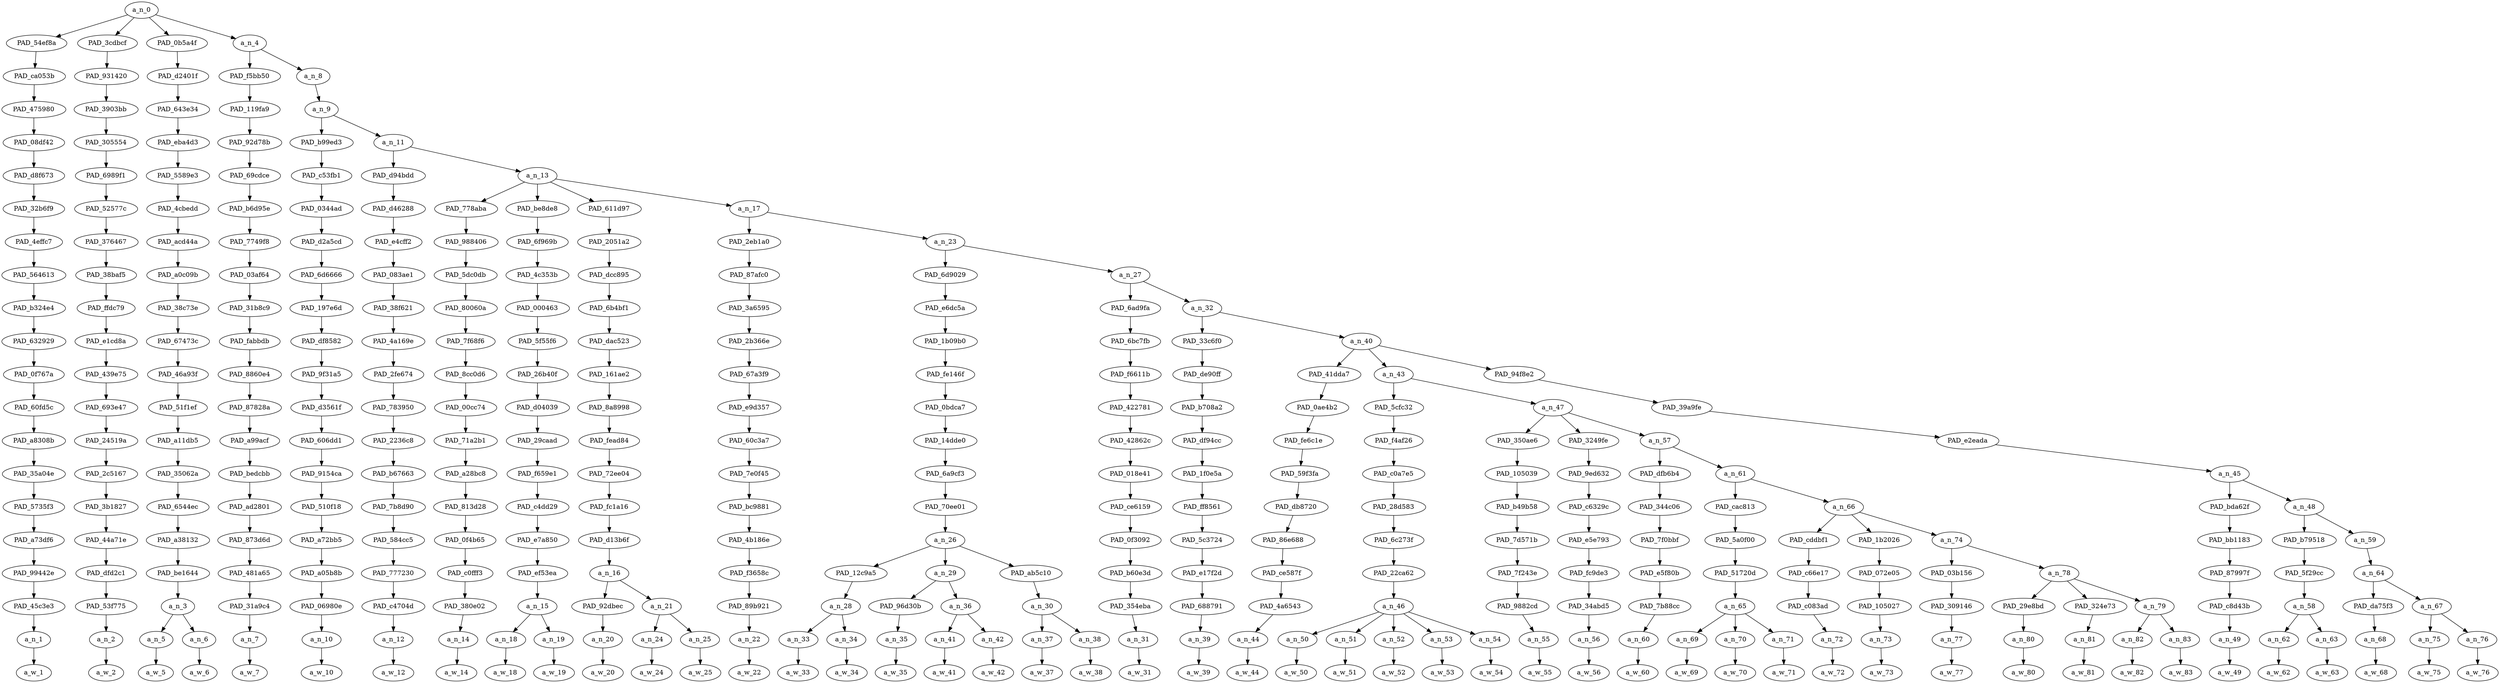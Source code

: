 strict digraph "" {
	a_n_0	[div_dir=-1,
		index=0,
		level=20,
		pos="2.2136635485990546,20!",
		text_span="[0, 1, 2, 3, 4, 5, 6, 7, 8, 9, 10, 11, 12, 13, 14, 15, 16, 17, 18, 19, 20, 21, 22, 23, 24, 25, 26, 27, 28, 29, 30, 31, 32, 33, 34, \
35, 36, 37, 38, 39, 40, 41, 42, 43, 44, 45, 46, 47]",
		value=0.99999999];
	PAD_54ef8a	[div_dir=-1,
		index=0,
		level=19,
		pos="0.0,19!",
		text_span="[0]",
		value=0.03768981];
	a_n_0 -> PAD_54ef8a;
	PAD_3cdbcf	[div_dir=-1,
		index=1,
		level=19,
		pos="1.0,19!",
		text_span="[1]",
		value=0.01519461];
	a_n_0 -> PAD_3cdbcf;
	PAD_0b5a4f	[div_dir=1,
		index=2,
		level=19,
		pos="2.5,19!",
		text_span="[2, 3]",
		value=0.01677055];
	a_n_0 -> PAD_0b5a4f;
	a_n_4	[div_dir=-1,
		index=3,
		level=19,
		pos="5.354654194396219,19!",
		text_span="[4, 5, 6, 7, 8, 9, 10, 11, 12, 13, 14, 15, 16, 17, 18, 19, 20, 21, 22, 23, 24, 25, 26, 27, 28, 29, 30, 31, 32, 33, 34, 35, 36, 37, \
38, 39, 40, 41, 42, 43, 44, 45, 46, 47]",
		value=0.93025401];
	a_n_0 -> a_n_4;
	PAD_ca053b	[div_dir=-1,
		index=0,
		level=18,
		pos="0.0,18!",
		text_span="[0]",
		value=0.03768981];
	PAD_54ef8a -> PAD_ca053b;
	PAD_475980	[div_dir=-1,
		index=0,
		level=17,
		pos="0.0,17!",
		text_span="[0]",
		value=0.03768981];
	PAD_ca053b -> PAD_475980;
	PAD_08df42	[div_dir=-1,
		index=0,
		level=16,
		pos="0.0,16!",
		text_span="[0]",
		value=0.03768981];
	PAD_475980 -> PAD_08df42;
	PAD_d8f673	[div_dir=-1,
		index=0,
		level=15,
		pos="0.0,15!",
		text_span="[0]",
		value=0.03768981];
	PAD_08df42 -> PAD_d8f673;
	PAD_32b6f9	[div_dir=-1,
		index=0,
		level=14,
		pos="0.0,14!",
		text_span="[0]",
		value=0.03768981];
	PAD_d8f673 -> PAD_32b6f9;
	PAD_4effc7	[div_dir=-1,
		index=0,
		level=13,
		pos="0.0,13!",
		text_span="[0]",
		value=0.03768981];
	PAD_32b6f9 -> PAD_4effc7;
	PAD_564613	[div_dir=-1,
		index=0,
		level=12,
		pos="0.0,12!",
		text_span="[0]",
		value=0.03768981];
	PAD_4effc7 -> PAD_564613;
	PAD_b324e4	[div_dir=-1,
		index=0,
		level=11,
		pos="0.0,11!",
		text_span="[0]",
		value=0.03768981];
	PAD_564613 -> PAD_b324e4;
	PAD_632929	[div_dir=-1,
		index=0,
		level=10,
		pos="0.0,10!",
		text_span="[0]",
		value=0.03768981];
	PAD_b324e4 -> PAD_632929;
	PAD_0f767a	[div_dir=-1,
		index=0,
		level=9,
		pos="0.0,9!",
		text_span="[0]",
		value=0.03768981];
	PAD_632929 -> PAD_0f767a;
	PAD_60fd5c	[div_dir=-1,
		index=0,
		level=8,
		pos="0.0,8!",
		text_span="[0]",
		value=0.03768981];
	PAD_0f767a -> PAD_60fd5c;
	PAD_a8308b	[div_dir=-1,
		index=0,
		level=7,
		pos="0.0,7!",
		text_span="[0]",
		value=0.03768981];
	PAD_60fd5c -> PAD_a8308b;
	PAD_35a04e	[div_dir=-1,
		index=0,
		level=6,
		pos="0.0,6!",
		text_span="[0]",
		value=0.03768981];
	PAD_a8308b -> PAD_35a04e;
	PAD_5735f3	[div_dir=-1,
		index=0,
		level=5,
		pos="0.0,5!",
		text_span="[0]",
		value=0.03768981];
	PAD_35a04e -> PAD_5735f3;
	PAD_a73df6	[div_dir=-1,
		index=0,
		level=4,
		pos="0.0,4!",
		text_span="[0]",
		value=0.03768981];
	PAD_5735f3 -> PAD_a73df6;
	PAD_99442e	[div_dir=-1,
		index=0,
		level=3,
		pos="0.0,3!",
		text_span="[0]",
		value=0.03768981];
	PAD_a73df6 -> PAD_99442e;
	PAD_45c3e3	[div_dir=-1,
		index=0,
		level=2,
		pos="0.0,2!",
		text_span="[0]",
		value=0.03768981];
	PAD_99442e -> PAD_45c3e3;
	a_n_1	[div_dir=-1,
		index=0,
		level=1,
		pos="0.0,1!",
		text_span="[0]",
		value=0.03768981];
	PAD_45c3e3 -> a_n_1;
	a_w_1	[div_dir=0,
		index=0,
		level=0,
		pos="0,0!",
		text_span="[0]",
		value=ricky];
	a_n_1 -> a_w_1;
	PAD_931420	[div_dir=-1,
		index=1,
		level=18,
		pos="1.0,18!",
		text_span="[1]",
		value=0.01519461];
	PAD_3cdbcf -> PAD_931420;
	PAD_3903bb	[div_dir=-1,
		index=1,
		level=17,
		pos="1.0,17!",
		text_span="[1]",
		value=0.01519461];
	PAD_931420 -> PAD_3903bb;
	PAD_305554	[div_dir=-1,
		index=1,
		level=16,
		pos="1.0,16!",
		text_span="[1]",
		value=0.01519461];
	PAD_3903bb -> PAD_305554;
	PAD_6989f1	[div_dir=-1,
		index=1,
		level=15,
		pos="1.0,15!",
		text_span="[1]",
		value=0.01519461];
	PAD_305554 -> PAD_6989f1;
	PAD_52577c	[div_dir=-1,
		index=1,
		level=14,
		pos="1.0,14!",
		text_span="[1]",
		value=0.01519461];
	PAD_6989f1 -> PAD_52577c;
	PAD_376467	[div_dir=-1,
		index=1,
		level=13,
		pos="1.0,13!",
		text_span="[1]",
		value=0.01519461];
	PAD_52577c -> PAD_376467;
	PAD_38baf5	[div_dir=-1,
		index=1,
		level=12,
		pos="1.0,12!",
		text_span="[1]",
		value=0.01519461];
	PAD_376467 -> PAD_38baf5;
	PAD_ffdc79	[div_dir=-1,
		index=1,
		level=11,
		pos="1.0,11!",
		text_span="[1]",
		value=0.01519461];
	PAD_38baf5 -> PAD_ffdc79;
	PAD_e1cd8a	[div_dir=-1,
		index=1,
		level=10,
		pos="1.0,10!",
		text_span="[1]",
		value=0.01519461];
	PAD_ffdc79 -> PAD_e1cd8a;
	PAD_439e75	[div_dir=-1,
		index=1,
		level=9,
		pos="1.0,9!",
		text_span="[1]",
		value=0.01519461];
	PAD_e1cd8a -> PAD_439e75;
	PAD_693e47	[div_dir=-1,
		index=1,
		level=8,
		pos="1.0,8!",
		text_span="[1]",
		value=0.01519461];
	PAD_439e75 -> PAD_693e47;
	PAD_24519a	[div_dir=-1,
		index=1,
		level=7,
		pos="1.0,7!",
		text_span="[1]",
		value=0.01519461];
	PAD_693e47 -> PAD_24519a;
	PAD_2c5167	[div_dir=-1,
		index=1,
		level=6,
		pos="1.0,6!",
		text_span="[1]",
		value=0.01519461];
	PAD_24519a -> PAD_2c5167;
	PAD_3b1827	[div_dir=-1,
		index=1,
		level=5,
		pos="1.0,5!",
		text_span="[1]",
		value=0.01519461];
	PAD_2c5167 -> PAD_3b1827;
	PAD_44a71e	[div_dir=-1,
		index=1,
		level=4,
		pos="1.0,4!",
		text_span="[1]",
		value=0.01519461];
	PAD_3b1827 -> PAD_44a71e;
	PAD_dfd2c1	[div_dir=-1,
		index=1,
		level=3,
		pos="1.0,3!",
		text_span="[1]",
		value=0.01519461];
	PAD_44a71e -> PAD_dfd2c1;
	PAD_53f775	[div_dir=-1,
		index=1,
		level=2,
		pos="1.0,2!",
		text_span="[1]",
		value=0.01519461];
	PAD_dfd2c1 -> PAD_53f775;
	a_n_2	[div_dir=-1,
		index=1,
		level=1,
		pos="1.0,1!",
		text_span="[1]",
		value=0.01519461];
	PAD_53f775 -> a_n_2;
	a_w_2	[div_dir=0,
		index=1,
		level=0,
		pos="1,0!",
		text_span="[1]",
		value=i];
	a_n_2 -> a_w_2;
	PAD_d2401f	[div_dir=1,
		index=2,
		level=18,
		pos="2.5,18!",
		text_span="[2, 3]",
		value=0.01677055];
	PAD_0b5a4f -> PAD_d2401f;
	PAD_643e34	[div_dir=1,
		index=2,
		level=17,
		pos="2.5,17!",
		text_span="[2, 3]",
		value=0.01677055];
	PAD_d2401f -> PAD_643e34;
	PAD_eba4d3	[div_dir=1,
		index=2,
		level=16,
		pos="2.5,16!",
		text_span="[2, 3]",
		value=0.01677055];
	PAD_643e34 -> PAD_eba4d3;
	PAD_5589e3	[div_dir=1,
		index=2,
		level=15,
		pos="2.5,15!",
		text_span="[2, 3]",
		value=0.01677055];
	PAD_eba4d3 -> PAD_5589e3;
	PAD_4cbedd	[div_dir=1,
		index=2,
		level=14,
		pos="2.5,14!",
		text_span="[2, 3]",
		value=0.01677055];
	PAD_5589e3 -> PAD_4cbedd;
	PAD_acd44a	[div_dir=1,
		index=2,
		level=13,
		pos="2.5,13!",
		text_span="[2, 3]",
		value=0.01677055];
	PAD_4cbedd -> PAD_acd44a;
	PAD_a0c09b	[div_dir=1,
		index=2,
		level=12,
		pos="2.5,12!",
		text_span="[2, 3]",
		value=0.01677055];
	PAD_acd44a -> PAD_a0c09b;
	PAD_38c73e	[div_dir=1,
		index=2,
		level=11,
		pos="2.5,11!",
		text_span="[2, 3]",
		value=0.01677055];
	PAD_a0c09b -> PAD_38c73e;
	PAD_67473c	[div_dir=1,
		index=2,
		level=10,
		pos="2.5,10!",
		text_span="[2, 3]",
		value=0.01677055];
	PAD_38c73e -> PAD_67473c;
	PAD_46a93f	[div_dir=1,
		index=2,
		level=9,
		pos="2.5,9!",
		text_span="[2, 3]",
		value=0.01677055];
	PAD_67473c -> PAD_46a93f;
	PAD_51f1ef	[div_dir=1,
		index=2,
		level=8,
		pos="2.5,8!",
		text_span="[2, 3]",
		value=0.01677055];
	PAD_46a93f -> PAD_51f1ef;
	PAD_a11db5	[div_dir=1,
		index=2,
		level=7,
		pos="2.5,7!",
		text_span="[2, 3]",
		value=0.01677055];
	PAD_51f1ef -> PAD_a11db5;
	PAD_35062a	[div_dir=1,
		index=2,
		level=6,
		pos="2.5,6!",
		text_span="[2, 3]",
		value=0.01677055];
	PAD_a11db5 -> PAD_35062a;
	PAD_6544ec	[div_dir=1,
		index=2,
		level=5,
		pos="2.5,5!",
		text_span="[2, 3]",
		value=0.01677055];
	PAD_35062a -> PAD_6544ec;
	PAD_a38132	[div_dir=1,
		index=2,
		level=4,
		pos="2.5,4!",
		text_span="[2, 3]",
		value=0.01677055];
	PAD_6544ec -> PAD_a38132;
	PAD_be1644	[div_dir=1,
		index=2,
		level=3,
		pos="2.5,3!",
		text_span="[2, 3]",
		value=0.01677055];
	PAD_a38132 -> PAD_be1644;
	a_n_3	[div_dir=1,
		index=2,
		level=2,
		pos="2.5,2!",
		text_span="[2, 3]",
		value=0.01677055];
	PAD_be1644 -> a_n_3;
	a_n_5	[div_dir=1,
		index=2,
		level=1,
		pos="2.0,1!",
		text_span="[2]",
		value=0.00892325];
	a_n_3 -> a_n_5;
	a_n_6	[div_dir=1,
		index=3,
		level=1,
		pos="3.0,1!",
		text_span="[3]",
		value=0.00784669];
	a_n_3 -> a_n_6;
	a_w_5	[div_dir=0,
		index=2,
		level=0,
		pos="2,0!",
		text_span="[2]",
		value=very];
	a_n_5 -> a_w_5;
	a_w_6	[div_dir=0,
		index=3,
		level=0,
		pos="3,0!",
		text_span="[3]",
		value=much];
	a_n_6 -> a_w_6;
	PAD_f5bb50	[div_dir=-1,
		index=3,
		level=18,
		pos="4.0,18!",
		text_span="[4]",
		value=0.00837946];
	a_n_4 -> PAD_f5bb50;
	a_n_8	[div_dir=-1,
		index=4,
		level=18,
		pos="6.709308388792438,18!",
		text_span="[5, 6, 7, 8, 9, 10, 11, 12, 13, 14, 15, 16, 17, 18, 19, 20, 21, 22, 23, 24, 25, 26, 27, 28, 29, 30, 31, 32, 33, 34, 35, 36, 37, \
38, 39, 40, 41, 42, 43, 44, 45, 46, 47]",
		value=0.92184803];
	a_n_4 -> a_n_8;
	PAD_119fa9	[div_dir=-1,
		index=3,
		level=17,
		pos="4.0,17!",
		text_span="[4]",
		value=0.00837946];
	PAD_f5bb50 -> PAD_119fa9;
	PAD_92d78b	[div_dir=-1,
		index=3,
		level=16,
		pos="4.0,16!",
		text_span="[4]",
		value=0.00837946];
	PAD_119fa9 -> PAD_92d78b;
	PAD_69cdce	[div_dir=-1,
		index=3,
		level=15,
		pos="4.0,15!",
		text_span="[4]",
		value=0.00837946];
	PAD_92d78b -> PAD_69cdce;
	PAD_b6d95e	[div_dir=-1,
		index=3,
		level=14,
		pos="4.0,14!",
		text_span="[4]",
		value=0.00837946];
	PAD_69cdce -> PAD_b6d95e;
	PAD_7749f8	[div_dir=-1,
		index=3,
		level=13,
		pos="4.0,13!",
		text_span="[4]",
		value=0.00837946];
	PAD_b6d95e -> PAD_7749f8;
	PAD_03af64	[div_dir=-1,
		index=3,
		level=12,
		pos="4.0,12!",
		text_span="[4]",
		value=0.00837946];
	PAD_7749f8 -> PAD_03af64;
	PAD_31b8c9	[div_dir=-1,
		index=3,
		level=11,
		pos="4.0,11!",
		text_span="[4]",
		value=0.00837946];
	PAD_03af64 -> PAD_31b8c9;
	PAD_fabbdb	[div_dir=-1,
		index=3,
		level=10,
		pos="4.0,10!",
		text_span="[4]",
		value=0.00837946];
	PAD_31b8c9 -> PAD_fabbdb;
	PAD_8860e4	[div_dir=-1,
		index=3,
		level=9,
		pos="4.0,9!",
		text_span="[4]",
		value=0.00837946];
	PAD_fabbdb -> PAD_8860e4;
	PAD_87828a	[div_dir=-1,
		index=3,
		level=8,
		pos="4.0,8!",
		text_span="[4]",
		value=0.00837946];
	PAD_8860e4 -> PAD_87828a;
	PAD_a99acf	[div_dir=-1,
		index=3,
		level=7,
		pos="4.0,7!",
		text_span="[4]",
		value=0.00837946];
	PAD_87828a -> PAD_a99acf;
	PAD_bedcbb	[div_dir=-1,
		index=3,
		level=6,
		pos="4.0,6!",
		text_span="[4]",
		value=0.00837946];
	PAD_a99acf -> PAD_bedcbb;
	PAD_ad2801	[div_dir=-1,
		index=3,
		level=5,
		pos="4.0,5!",
		text_span="[4]",
		value=0.00837946];
	PAD_bedcbb -> PAD_ad2801;
	PAD_873d6d	[div_dir=-1,
		index=3,
		level=4,
		pos="4.0,4!",
		text_span="[4]",
		value=0.00837946];
	PAD_ad2801 -> PAD_873d6d;
	PAD_481a65	[div_dir=-1,
		index=3,
		level=3,
		pos="4.0,3!",
		text_span="[4]",
		value=0.00837946];
	PAD_873d6d -> PAD_481a65;
	PAD_31a9c4	[div_dir=-1,
		index=3,
		level=2,
		pos="4.0,2!",
		text_span="[4]",
		value=0.00837946];
	PAD_481a65 -> PAD_31a9c4;
	a_n_7	[div_dir=-1,
		index=4,
		level=1,
		pos="4.0,1!",
		text_span="[4]",
		value=0.00837946];
	PAD_31a9c4 -> a_n_7;
	a_w_7	[div_dir=0,
		index=4,
		level=0,
		pos="4,0!",
		text_span="[4]",
		value=wish];
	a_n_7 -> a_w_7;
	a_n_9	[div_dir=-1,
		index=4,
		level=17,
		pos="6.709308388792438,17!",
		text_span="[5, 6, 7, 8, 9, 10, 11, 12, 13, 14, 15, 16, 17, 18, 19, 20, 21, 22, 23, 24, 25, 26, 27, 28, 29, 30, 31, 32, 33, 34, 35, 36, 37, \
38, 39, 40, 41, 42, 43, 44, 45, 46, 47]",
		value=0.92182443];
	a_n_8 -> a_n_9;
	PAD_b99ed3	[div_dir=1,
		index=4,
		level=16,
		pos="5.0,16!",
		text_span="[5]",
		value=0.00722313];
	a_n_9 -> PAD_b99ed3;
	a_n_11	[div_dir=-1,
		index=5,
		level=16,
		pos="8.418616777584877,16!",
		text_span="[6, 7, 8, 9, 10, 11, 12, 13, 14, 15, 16, 17, 18, 19, 20, 21, 22, 23, 24, 25, 26, 27, 28, 29, 30, 31, 32, 33, 34, 35, 36, 37, 38, \
39, 40, 41, 42, 43, 44, 45, 46, 47]",
		value=0.91457770];
	a_n_9 -> a_n_11;
	PAD_c53fb1	[div_dir=1,
		index=4,
		level=15,
		pos="5.0,15!",
		text_span="[5]",
		value=0.00722313];
	PAD_b99ed3 -> PAD_c53fb1;
	PAD_0344ad	[div_dir=1,
		index=4,
		level=14,
		pos="5.0,14!",
		text_span="[5]",
		value=0.00722313];
	PAD_c53fb1 -> PAD_0344ad;
	PAD_d2a5cd	[div_dir=1,
		index=4,
		level=13,
		pos="5.0,13!",
		text_span="[5]",
		value=0.00722313];
	PAD_0344ad -> PAD_d2a5cd;
	PAD_6d6666	[div_dir=1,
		index=4,
		level=12,
		pos="5.0,12!",
		text_span="[5]",
		value=0.00722313];
	PAD_d2a5cd -> PAD_6d6666;
	PAD_197e6d	[div_dir=1,
		index=4,
		level=11,
		pos="5.0,11!",
		text_span="[5]",
		value=0.00722313];
	PAD_6d6666 -> PAD_197e6d;
	PAD_df8582	[div_dir=1,
		index=4,
		level=10,
		pos="5.0,10!",
		text_span="[5]",
		value=0.00722313];
	PAD_197e6d -> PAD_df8582;
	PAD_9f31a5	[div_dir=1,
		index=4,
		level=9,
		pos="5.0,9!",
		text_span="[5]",
		value=0.00722313];
	PAD_df8582 -> PAD_9f31a5;
	PAD_d3561f	[div_dir=1,
		index=4,
		level=8,
		pos="5.0,8!",
		text_span="[5]",
		value=0.00722313];
	PAD_9f31a5 -> PAD_d3561f;
	PAD_606dd1	[div_dir=1,
		index=4,
		level=7,
		pos="5.0,7!",
		text_span="[5]",
		value=0.00722313];
	PAD_d3561f -> PAD_606dd1;
	PAD_9154ca	[div_dir=1,
		index=4,
		level=6,
		pos="5.0,6!",
		text_span="[5]",
		value=0.00722313];
	PAD_606dd1 -> PAD_9154ca;
	PAD_510f18	[div_dir=1,
		index=4,
		level=5,
		pos="5.0,5!",
		text_span="[5]",
		value=0.00722313];
	PAD_9154ca -> PAD_510f18;
	PAD_a72bb5	[div_dir=1,
		index=4,
		level=4,
		pos="5.0,4!",
		text_span="[5]",
		value=0.00722313];
	PAD_510f18 -> PAD_a72bb5;
	PAD_a05b8b	[div_dir=1,
		index=4,
		level=3,
		pos="5.0,3!",
		text_span="[5]",
		value=0.00722313];
	PAD_a72bb5 -> PAD_a05b8b;
	PAD_06980e	[div_dir=1,
		index=4,
		level=2,
		pos="5.0,2!",
		text_span="[5]",
		value=0.00722313];
	PAD_a05b8b -> PAD_06980e;
	a_n_10	[div_dir=1,
		index=5,
		level=1,
		pos="5.0,1!",
		text_span="[5]",
		value=0.00722313];
	PAD_06980e -> a_n_10;
	a_w_10	[div_dir=0,
		index=5,
		level=0,
		pos="5,0!",
		text_span="[5]",
		value=this];
	a_n_10 -> a_w_10;
	PAD_d94bdd	[div_dir=1,
		index=5,
		level=15,
		pos="6.0,15!",
		text_span="[6]",
		value=0.00620828];
	a_n_11 -> PAD_d94bdd;
	a_n_13	[div_dir=-1,
		index=6,
		level=15,
		pos="10.837233555169753,15!",
		text_span="[7, 8, 9, 10, 11, 12, 13, 14, 15, 16, 17, 18, 19, 20, 21, 22, 23, 24, 25, 26, 27, 28, 29, 30, 31, 32, 33, 34, 35, 36, 37, 38, 39, \
40, 41, 42, 43, 44, 45, 46, 47]",
		value=0.90834245];
	a_n_11 -> a_n_13;
	PAD_d46288	[div_dir=1,
		index=5,
		level=14,
		pos="6.0,14!",
		text_span="[6]",
		value=0.00620828];
	PAD_d94bdd -> PAD_d46288;
	PAD_e4cff2	[div_dir=1,
		index=5,
		level=13,
		pos="6.0,13!",
		text_span="[6]",
		value=0.00620828];
	PAD_d46288 -> PAD_e4cff2;
	PAD_083ae1	[div_dir=1,
		index=5,
		level=12,
		pos="6.0,12!",
		text_span="[6]",
		value=0.00620828];
	PAD_e4cff2 -> PAD_083ae1;
	PAD_38f621	[div_dir=1,
		index=5,
		level=11,
		pos="6.0,11!",
		text_span="[6]",
		value=0.00620828];
	PAD_083ae1 -> PAD_38f621;
	PAD_4a169e	[div_dir=1,
		index=5,
		level=10,
		pos="6.0,10!",
		text_span="[6]",
		value=0.00620828];
	PAD_38f621 -> PAD_4a169e;
	PAD_2fe674	[div_dir=1,
		index=5,
		level=9,
		pos="6.0,9!",
		text_span="[6]",
		value=0.00620828];
	PAD_4a169e -> PAD_2fe674;
	PAD_783950	[div_dir=1,
		index=5,
		level=8,
		pos="6.0,8!",
		text_span="[6]",
		value=0.00620828];
	PAD_2fe674 -> PAD_783950;
	PAD_2236c8	[div_dir=1,
		index=5,
		level=7,
		pos="6.0,7!",
		text_span="[6]",
		value=0.00620828];
	PAD_783950 -> PAD_2236c8;
	PAD_b67663	[div_dir=1,
		index=5,
		level=6,
		pos="6.0,6!",
		text_span="[6]",
		value=0.00620828];
	PAD_2236c8 -> PAD_b67663;
	PAD_7b8d90	[div_dir=1,
		index=5,
		level=5,
		pos="6.0,5!",
		text_span="[6]",
		value=0.00620828];
	PAD_b67663 -> PAD_7b8d90;
	PAD_584cc5	[div_dir=1,
		index=5,
		level=4,
		pos="6.0,4!",
		text_span="[6]",
		value=0.00620828];
	PAD_7b8d90 -> PAD_584cc5;
	PAD_777230	[div_dir=1,
		index=5,
		level=3,
		pos="6.0,3!",
		text_span="[6]",
		value=0.00620828];
	PAD_584cc5 -> PAD_777230;
	PAD_c4704d	[div_dir=1,
		index=5,
		level=2,
		pos="6.0,2!",
		text_span="[6]",
		value=0.00620828];
	PAD_777230 -> PAD_c4704d;
	a_n_12	[div_dir=1,
		index=6,
		level=1,
		pos="6.0,1!",
		text_span="[6]",
		value=0.00620828];
	PAD_c4704d -> a_n_12;
	a_w_12	[div_dir=0,
		index=6,
		level=0,
		pos="6,0!",
		text_span="[6]",
		value=could];
	a_n_12 -> a_w_12;
	PAD_778aba	[div_dir=-1,
		index=6,
		level=14,
		pos="7.0,14!",
		text_span="[7]",
		value=0.00525723];
	a_n_13 -> PAD_778aba;
	PAD_be8de8	[div_dir=-1,
		index=7,
		level=14,
		pos="8.5,14!",
		text_span="[8, 9]",
		value=0.01582349];
	a_n_13 -> PAD_be8de8;
	PAD_611d97	[div_dir=-1,
		index=8,
		level=14,
		pos="10.75,14!",
		text_span="[10, 11, 12]",
		value=0.02780081];
	a_n_13 -> PAD_611d97;
	a_n_17	[div_dir=-1,
		index=9,
		level=14,
		pos="17.098934220679013,14!",
		text_span="[13, 14, 15, 16, 17, 18, 19, 20, 21, 22, 23, 24, 25, 26, 27, 28, 29, 30, 31, 32, 33, 34, 35, 36, 37, 38, 39, 40, 41, 42, 43, 44, \
45, 46, 47]",
		value=0.85943249];
	a_n_13 -> a_n_17;
	PAD_988406	[div_dir=-1,
		index=6,
		level=13,
		pos="7.0,13!",
		text_span="[7]",
		value=0.00525723];
	PAD_778aba -> PAD_988406;
	PAD_5dc0db	[div_dir=-1,
		index=6,
		level=12,
		pos="7.0,12!",
		text_span="[7]",
		value=0.00525723];
	PAD_988406 -> PAD_5dc0db;
	PAD_80060a	[div_dir=-1,
		index=6,
		level=11,
		pos="7.0,11!",
		text_span="[7]",
		value=0.00525723];
	PAD_5dc0db -> PAD_80060a;
	PAD_7f68f6	[div_dir=-1,
		index=6,
		level=10,
		pos="7.0,10!",
		text_span="[7]",
		value=0.00525723];
	PAD_80060a -> PAD_7f68f6;
	PAD_8cc0d6	[div_dir=-1,
		index=6,
		level=9,
		pos="7.0,9!",
		text_span="[7]",
		value=0.00525723];
	PAD_7f68f6 -> PAD_8cc0d6;
	PAD_00cc74	[div_dir=-1,
		index=6,
		level=8,
		pos="7.0,8!",
		text_span="[7]",
		value=0.00525723];
	PAD_8cc0d6 -> PAD_00cc74;
	PAD_71a2b1	[div_dir=-1,
		index=6,
		level=7,
		pos="7.0,7!",
		text_span="[7]",
		value=0.00525723];
	PAD_00cc74 -> PAD_71a2b1;
	PAD_a28bc8	[div_dir=-1,
		index=6,
		level=6,
		pos="7.0,6!",
		text_span="[7]",
		value=0.00525723];
	PAD_71a2b1 -> PAD_a28bc8;
	PAD_813d28	[div_dir=-1,
		index=6,
		level=5,
		pos="7.0,5!",
		text_span="[7]",
		value=0.00525723];
	PAD_a28bc8 -> PAD_813d28;
	PAD_0f4b65	[div_dir=-1,
		index=6,
		level=4,
		pos="7.0,4!",
		text_span="[7]",
		value=0.00525723];
	PAD_813d28 -> PAD_0f4b65;
	PAD_c0fff3	[div_dir=-1,
		index=6,
		level=3,
		pos="7.0,3!",
		text_span="[7]",
		value=0.00525723];
	PAD_0f4b65 -> PAD_c0fff3;
	PAD_380e02	[div_dir=-1,
		index=6,
		level=2,
		pos="7.0,2!",
		text_span="[7]",
		value=0.00525723];
	PAD_c0fff3 -> PAD_380e02;
	a_n_14	[div_dir=-1,
		index=7,
		level=1,
		pos="7.0,1!",
		text_span="[7]",
		value=0.00525723];
	PAD_380e02 -> a_n_14;
	a_w_14	[div_dir=0,
		index=7,
		level=0,
		pos="7,0!",
		text_span="[7]",
		value=be];
	a_n_14 -> a_w_14;
	PAD_6f969b	[div_dir=-1,
		index=7,
		level=13,
		pos="8.5,13!",
		text_span="[8, 9]",
		value=0.01582349];
	PAD_be8de8 -> PAD_6f969b;
	PAD_4c353b	[div_dir=-1,
		index=7,
		level=12,
		pos="8.5,12!",
		text_span="[8, 9]",
		value=0.01582349];
	PAD_6f969b -> PAD_4c353b;
	PAD_000463	[div_dir=-1,
		index=7,
		level=11,
		pos="8.5,11!",
		text_span="[8, 9]",
		value=0.01582349];
	PAD_4c353b -> PAD_000463;
	PAD_5f55f6	[div_dir=-1,
		index=7,
		level=10,
		pos="8.5,10!",
		text_span="[8, 9]",
		value=0.01582349];
	PAD_000463 -> PAD_5f55f6;
	PAD_26b40f	[div_dir=-1,
		index=7,
		level=9,
		pos="8.5,9!",
		text_span="[8, 9]",
		value=0.01582349];
	PAD_5f55f6 -> PAD_26b40f;
	PAD_d04039	[div_dir=-1,
		index=7,
		level=8,
		pos="8.5,8!",
		text_span="[8, 9]",
		value=0.01582349];
	PAD_26b40f -> PAD_d04039;
	PAD_29caad	[div_dir=-1,
		index=7,
		level=7,
		pos="8.5,7!",
		text_span="[8, 9]",
		value=0.01582349];
	PAD_d04039 -> PAD_29caad;
	PAD_f659e1	[div_dir=-1,
		index=7,
		level=6,
		pos="8.5,6!",
		text_span="[8, 9]",
		value=0.01582349];
	PAD_29caad -> PAD_f659e1;
	PAD_c4dd29	[div_dir=-1,
		index=7,
		level=5,
		pos="8.5,5!",
		text_span="[8, 9]",
		value=0.01582349];
	PAD_f659e1 -> PAD_c4dd29;
	PAD_e7a850	[div_dir=-1,
		index=7,
		level=4,
		pos="8.5,4!",
		text_span="[8, 9]",
		value=0.01582349];
	PAD_c4dd29 -> PAD_e7a850;
	PAD_ef53ea	[div_dir=-1,
		index=7,
		level=3,
		pos="8.5,3!",
		text_span="[8, 9]",
		value=0.01582349];
	PAD_e7a850 -> PAD_ef53ea;
	a_n_15	[div_dir=-1,
		index=7,
		level=2,
		pos="8.5,2!",
		text_span="[8, 9]",
		value=0.01582349];
	PAD_ef53ea -> a_n_15;
	a_n_18	[div_dir=-1,
		index=8,
		level=1,
		pos="8.0,1!",
		text_span="[8]",
		value=0.00644794];
	a_n_15 -> a_n_18;
	a_n_19	[div_dir=-1,
		index=9,
		level=1,
		pos="9.0,1!",
		text_span="[9]",
		value=0.00933958];
	a_n_15 -> a_n_19;
	a_w_18	[div_dir=0,
		index=8,
		level=0,
		pos="8,0!",
		text_span="[8]",
		value=a];
	a_n_18 -> a_w_18;
	a_w_19	[div_dir=0,
		index=9,
		level=0,
		pos="9,0!",
		text_span="[9]",
		value=possibility];
	a_n_19 -> a_w_19;
	PAD_2051a2	[div_dir=-1,
		index=8,
		level=13,
		pos="10.75,13!",
		text_span="[10, 11, 12]",
		value=0.02780081];
	PAD_611d97 -> PAD_2051a2;
	PAD_dcc895	[div_dir=-1,
		index=8,
		level=12,
		pos="10.75,12!",
		text_span="[10, 11, 12]",
		value=0.02780081];
	PAD_2051a2 -> PAD_dcc895;
	PAD_6b4bf1	[div_dir=-1,
		index=8,
		level=11,
		pos="10.75,11!",
		text_span="[10, 11, 12]",
		value=0.02780081];
	PAD_dcc895 -> PAD_6b4bf1;
	PAD_dac523	[div_dir=-1,
		index=8,
		level=10,
		pos="10.75,10!",
		text_span="[10, 11, 12]",
		value=0.02780081];
	PAD_6b4bf1 -> PAD_dac523;
	PAD_161ae2	[div_dir=-1,
		index=8,
		level=9,
		pos="10.75,9!",
		text_span="[10, 11, 12]",
		value=0.02780081];
	PAD_dac523 -> PAD_161ae2;
	PAD_8a8998	[div_dir=-1,
		index=8,
		level=8,
		pos="10.75,8!",
		text_span="[10, 11, 12]",
		value=0.02780081];
	PAD_161ae2 -> PAD_8a8998;
	PAD_fead84	[div_dir=-1,
		index=8,
		level=7,
		pos="10.75,7!",
		text_span="[10, 11, 12]",
		value=0.02780081];
	PAD_8a8998 -> PAD_fead84;
	PAD_72ee04	[div_dir=-1,
		index=8,
		level=6,
		pos="10.75,6!",
		text_span="[10, 11, 12]",
		value=0.02780081];
	PAD_fead84 -> PAD_72ee04;
	PAD_fc1a16	[div_dir=-1,
		index=8,
		level=5,
		pos="10.75,5!",
		text_span="[10, 11, 12]",
		value=0.02780081];
	PAD_72ee04 -> PAD_fc1a16;
	PAD_d13b6f	[div_dir=-1,
		index=8,
		level=4,
		pos="10.75,4!",
		text_span="[10, 11, 12]",
		value=0.02780081];
	PAD_fc1a16 -> PAD_d13b6f;
	a_n_16	[div_dir=-1,
		index=8,
		level=3,
		pos="10.75,3!",
		text_span="[10, 11, 12]",
		value=0.02780081];
	PAD_d13b6f -> a_n_16;
	PAD_92dbec	[div_dir=-1,
		index=8,
		level=2,
		pos="10.0,2!",
		text_span="[10]",
		value=0.00670060];
	a_n_16 -> PAD_92dbec;
	a_n_21	[div_dir=-1,
		index=9,
		level=2,
		pos="11.5,2!",
		text_span="[11, 12]",
		value=0.02106813];
	a_n_16 -> a_n_21;
	a_n_20	[div_dir=-1,
		index=10,
		level=1,
		pos="10.0,1!",
		text_span="[10]",
		value=0.00670060];
	PAD_92dbec -> a_n_20;
	a_w_20	[div_dir=0,
		index=10,
		level=0,
		pos="10,0!",
		text_span="[10]",
		value=in];
	a_n_20 -> a_w_20;
	a_n_24	[div_dir=-1,
		index=11,
		level=1,
		pos="11.0,1!",
		text_span="[11]",
		value=0.00713951];
	a_n_21 -> a_n_24;
	a_n_25	[div_dir=-1,
		index=12,
		level=1,
		pos="12.0,1!",
		text_span="[12]",
		value=0.01389276];
	a_n_21 -> a_n_25;
	a_w_24	[div_dir=0,
		index=11,
		level=0,
		pos="11,0!",
		text_span="[11]",
		value=the];
	a_n_24 -> a_w_24;
	a_w_25	[div_dir=0,
		index=12,
		level=0,
		pos="12,0!",
		text_span="[12]",
		value=us];
	a_n_25 -> a_w_25;
	PAD_2eb1a0	[div_dir=1,
		index=9,
		level=13,
		pos="13.0,13!",
		text_span="[13]",
		value=0.00952227];
	a_n_17 -> PAD_2eb1a0;
	a_n_23	[div_dir=-1,
		index=10,
		level=13,
		pos="21.197868441358025,13!",
		text_span="[14, 15, 16, 17, 18, 19, 20, 21, 22, 23, 24, 25, 26, 27, 28, 29, 30, 31, 32, 33, 34, 35, 36, 37, 38, 39, 40, 41, 42, 43, 44, 45, \
46, 47]",
		value=0.84989663];
	a_n_17 -> a_n_23;
	PAD_87afc0	[div_dir=1,
		index=9,
		level=12,
		pos="13.0,12!",
		text_span="[13]",
		value=0.00952227];
	PAD_2eb1a0 -> PAD_87afc0;
	PAD_3a6595	[div_dir=1,
		index=9,
		level=11,
		pos="13.0,11!",
		text_span="[13]",
		value=0.00952227];
	PAD_87afc0 -> PAD_3a6595;
	PAD_2b366e	[div_dir=1,
		index=9,
		level=10,
		pos="13.0,10!",
		text_span="[13]",
		value=0.00952227];
	PAD_3a6595 -> PAD_2b366e;
	PAD_67a3f9	[div_dir=1,
		index=9,
		level=9,
		pos="13.0,9!",
		text_span="[13]",
		value=0.00952227];
	PAD_2b366e -> PAD_67a3f9;
	PAD_e9d357	[div_dir=1,
		index=9,
		level=8,
		pos="13.0,8!",
		text_span="[13]",
		value=0.00952227];
	PAD_67a3f9 -> PAD_e9d357;
	PAD_60c3a7	[div_dir=1,
		index=9,
		level=7,
		pos="13.0,7!",
		text_span="[13]",
		value=0.00952227];
	PAD_e9d357 -> PAD_60c3a7;
	PAD_7e0f45	[div_dir=1,
		index=9,
		level=6,
		pos="13.0,6!",
		text_span="[13]",
		value=0.00952227];
	PAD_60c3a7 -> PAD_7e0f45;
	PAD_bc9881	[div_dir=1,
		index=9,
		level=5,
		pos="13.0,5!",
		text_span="[13]",
		value=0.00952227];
	PAD_7e0f45 -> PAD_bc9881;
	PAD_4b186e	[div_dir=1,
		index=9,
		level=4,
		pos="13.0,4!",
		text_span="[13]",
		value=0.00952227];
	PAD_bc9881 -> PAD_4b186e;
	PAD_f3658c	[div_dir=1,
		index=9,
		level=3,
		pos="13.0,3!",
		text_span="[13]",
		value=0.00952227];
	PAD_4b186e -> PAD_f3658c;
	PAD_89b921	[div_dir=1,
		index=10,
		level=2,
		pos="13.0,2!",
		text_span="[13]",
		value=0.00952227];
	PAD_f3658c -> PAD_89b921;
	a_n_22	[div_dir=1,
		index=13,
		level=1,
		pos="13.0,1!",
		text_span="[13]",
		value=0.00952227];
	PAD_89b921 -> a_n_22;
	a_w_22	[div_dir=0,
		index=13,
		level=0,
		pos="13,0!",
		text_span="[13]",
		value=however];
	a_n_22 -> a_w_22;
	PAD_6d9029	[div_dir=-1,
		index=10,
		level=12,
		pos="16.916666666666668,12!",
		text_span="[14, 15, 16, 17, 18, 19, 20]",
		value=0.07301842];
	a_n_23 -> PAD_6d9029;
	a_n_27	[div_dir=-1,
		index=11,
		level=12,
		pos="25.479070216049383,12!",
		text_span="[21, 22, 23, 24, 25, 26, 27, 28, 29, 30, 31, 32, 33, 34, 35, 36, 37, 38, 39, 40, 41, 42, 43, 44, 45, 46, 47]",
		value=0.77686122];
	a_n_23 -> a_n_27;
	PAD_e6dc5a	[div_dir=-1,
		index=10,
		level=11,
		pos="16.916666666666668,11!",
		text_span="[14, 15, 16, 17, 18, 19, 20]",
		value=0.07301842];
	PAD_6d9029 -> PAD_e6dc5a;
	PAD_1b09b0	[div_dir=-1,
		index=10,
		level=10,
		pos="16.916666666666668,10!",
		text_span="[14, 15, 16, 17, 18, 19, 20]",
		value=0.07301842];
	PAD_e6dc5a -> PAD_1b09b0;
	PAD_fe146f	[div_dir=-1,
		index=10,
		level=9,
		pos="16.916666666666668,9!",
		text_span="[14, 15, 16, 17, 18, 19, 20]",
		value=0.07301842];
	PAD_1b09b0 -> PAD_fe146f;
	PAD_0bdca7	[div_dir=-1,
		index=10,
		level=8,
		pos="16.916666666666668,8!",
		text_span="[14, 15, 16, 17, 18, 19, 20]",
		value=0.07301842];
	PAD_fe146f -> PAD_0bdca7;
	PAD_14dde0	[div_dir=-1,
		index=10,
		level=7,
		pos="16.916666666666668,7!",
		text_span="[14, 15, 16, 17, 18, 19, 20]",
		value=0.07301842];
	PAD_0bdca7 -> PAD_14dde0;
	PAD_6a9cf3	[div_dir=-1,
		index=10,
		level=6,
		pos="16.916666666666668,6!",
		text_span="[14, 15, 16, 17, 18, 19, 20]",
		value=0.07301842];
	PAD_14dde0 -> PAD_6a9cf3;
	PAD_70ee01	[div_dir=-1,
		index=10,
		level=5,
		pos="16.916666666666668,5!",
		text_span="[14, 15, 16, 17, 18, 19, 20]",
		value=0.07301842];
	PAD_6a9cf3 -> PAD_70ee01;
	a_n_26	[div_dir=-1,
		index=10,
		level=4,
		pos="16.916666666666668,4!",
		text_span="[14, 15, 16, 17, 18, 19, 20]",
		value=0.07301842];
	PAD_70ee01 -> a_n_26;
	PAD_12c9a5	[div_dir=-1,
		index=10,
		level=3,
		pos="14.5,3!",
		text_span="[14, 15]",
		value=0.02689993];
	a_n_26 -> PAD_12c9a5;
	a_n_29	[div_dir=-1,
		index=11,
		level=3,
		pos="16.75,3!",
		text_span="[16, 17, 18]",
		value=0.02785959];
	a_n_26 -> a_n_29;
	PAD_ab5c10	[div_dir=-1,
		index=12,
		level=3,
		pos="19.5,3!",
		text_span="[19, 20]",
		value=0.01822162];
	a_n_26 -> PAD_ab5c10;
	a_n_28	[div_dir=-1,
		index=11,
		level=2,
		pos="14.5,2!",
		text_span="[14, 15]",
		value=0.02689993];
	PAD_12c9a5 -> a_n_28;
	a_n_33	[div_dir=-1,
		index=14,
		level=1,
		pos="14.0,1!",
		text_span="[14]",
		value=0.00835095];
	a_n_28 -> a_n_33;
	a_n_34	[div_dir=-1,
		index=15,
		level=1,
		pos="15.0,1!",
		text_span="[15]",
		value=0.01849878];
	a_n_28 -> a_n_34;
	a_w_33	[div_dir=0,
		index=14,
		level=0,
		pos="14,0!",
		text_span="[14]",
		value=the1];
	a_n_33 -> a_w_33;
	a_w_34	[div_dir=0,
		index=15,
		level=0,
		pos="15,0!",
		text_span="[15]",
		value=data];
	a_n_34 -> a_w_34;
	PAD_96d30b	[div_dir=1,
		index=12,
		level=2,
		pos="16.0,2!",
		text_span="[16]",
		value=0.00769046];
	a_n_29 -> PAD_96d30b;
	a_n_36	[div_dir=-1,
		index=13,
		level=2,
		pos="17.5,2!",
		text_span="[17, 18]",
		value=0.02016358];
	a_n_29 -> a_n_36;
	a_n_35	[div_dir=1,
		index=16,
		level=1,
		pos="16.0,1!",
		text_span="[16]",
		value=0.00769046];
	PAD_96d30b -> a_n_35;
	a_w_35	[div_dir=0,
		index=16,
		level=0,
		pos="16,0!",
		text_span="[16]",
		value=since];
	a_n_35 -> a_w_35;
	a_n_41	[div_dir=-1,
		index=17,
		level=1,
		pos="17.0,1!",
		text_span="[17]",
		value=0.00820750];
	a_n_36 -> a_n_41;
	a_n_42	[div_dir=1,
		index=18,
		level=1,
		pos="18.0,1!",
		text_span="[18]",
		value=0.01192735];
	a_n_36 -> a_n_42;
	a_w_41	[div_dir=0,
		index=17,
		level=0,
		pos="17,0!",
		text_span="[17]",
		value=the2];
	a_n_41 -> a_w_41;
	a_w_42	[div_dir=0,
		index=18,
		level=0,
		pos="18,0!",
		text_span="[18]",
		value="<number>"];
	a_n_42 -> a_w_42;
	a_n_30	[div_dir=-1,
		index=14,
		level=2,
		pos="19.5,2!",
		text_span="[19, 20]",
		value=0.01822162];
	PAD_ab5c10 -> a_n_30;
	a_n_37	[div_dir=-1,
		index=19,
		level=1,
		pos="19.0,1!",
		text_span="[19]",
		value=0.00836316];
	a_n_30 -> a_n_37;
	a_n_38	[div_dir=-1,
		index=20,
		level=1,
		pos="20.0,1!",
		text_span="[20]",
		value=0.00984833];
	a_n_30 -> a_n_38;
	a_w_37	[div_dir=0,
		index=19,
		level=0,
		pos="19,0!",
		text_span="[19]",
		value=until];
	a_n_37 -> a_w_37;
	a_w_38	[div_dir=0,
		index=20,
		level=0,
		pos="20,0!",
		text_span="[20]",
		value=today];
	a_n_38 -> a_w_38;
	PAD_6ad9fa	[div_dir=-1,
		index=11,
		level=11,
		pos="21.0,11!",
		text_span="[21]",
		value=0.01225016];
	a_n_27 -> PAD_6ad9fa;
	a_n_32	[div_dir=-1,
		index=12,
		level=11,
		pos="29.958140432098766,11!",
		text_span="[22, 23, 24, 25, 26, 27, 28, 29, 30, 31, 32, 33, 34, 35, 36, 37, 38, 39, 40, 41, 42, 43, 44, 45, 46, 47]",
		value=0.76460890];
	a_n_27 -> a_n_32;
	PAD_6bc7fb	[div_dir=-1,
		index=11,
		level=10,
		pos="21.0,10!",
		text_span="[21]",
		value=0.01225016];
	PAD_6ad9fa -> PAD_6bc7fb;
	PAD_f6611b	[div_dir=-1,
		index=11,
		level=9,
		pos="21.0,9!",
		text_span="[21]",
		value=0.01225016];
	PAD_6bc7fb -> PAD_f6611b;
	PAD_422781	[div_dir=-1,
		index=11,
		level=8,
		pos="21.0,8!",
		text_span="[21]",
		value=0.01225016];
	PAD_f6611b -> PAD_422781;
	PAD_42862c	[div_dir=-1,
		index=11,
		level=7,
		pos="21.0,7!",
		text_span="[21]",
		value=0.01225016];
	PAD_422781 -> PAD_42862c;
	PAD_018e41	[div_dir=-1,
		index=11,
		level=6,
		pos="21.0,6!",
		text_span="[21]",
		value=0.01225016];
	PAD_42862c -> PAD_018e41;
	PAD_ce6159	[div_dir=-1,
		index=11,
		level=5,
		pos="21.0,5!",
		text_span="[21]",
		value=0.01225016];
	PAD_018e41 -> PAD_ce6159;
	PAD_0f3092	[div_dir=-1,
		index=11,
		level=4,
		pos="21.0,4!",
		text_span="[21]",
		value=0.01225016];
	PAD_ce6159 -> PAD_0f3092;
	PAD_b60e3d	[div_dir=-1,
		index=13,
		level=3,
		pos="21.0,3!",
		text_span="[21]",
		value=0.01225016];
	PAD_0f3092 -> PAD_b60e3d;
	PAD_354eba	[div_dir=-1,
		index=15,
		level=2,
		pos="21.0,2!",
		text_span="[21]",
		value=0.01225016];
	PAD_b60e3d -> PAD_354eba;
	a_n_31	[div_dir=-1,
		index=21,
		level=1,
		pos="21.0,1!",
		text_span="[21]",
		value=0.01225016];
	PAD_354eba -> a_n_31;
	a_w_31	[div_dir=0,
		index=21,
		level=0,
		pos="21,0!",
		text_span="[21]",
		value=proves];
	a_n_31 -> a_w_31;
	PAD_33c6f0	[div_dir=-1,
		index=12,
		level=10,
		pos="22.0,10!",
		text_span="[22]",
		value=0.01642363];
	a_n_32 -> PAD_33c6f0;
	a_n_40	[div_dir=-1,
		index=13,
		level=10,
		pos="37.91628086419753,10!",
		text_span="[23, 24, 25, 26, 27, 28, 29, 30, 31, 32, 33, 34, 35, 36, 37, 38, 39, 40, 41, 42, 43, 44, 45, 46, 47]",
		value=0.74818310];
	a_n_32 -> a_n_40;
	PAD_de90ff	[div_dir=-1,
		index=12,
		level=9,
		pos="22.0,9!",
		text_span="[22]",
		value=0.01642363];
	PAD_33c6f0 -> PAD_de90ff;
	PAD_b708a2	[div_dir=-1,
		index=12,
		level=8,
		pos="22.0,8!",
		text_span="[22]",
		value=0.01642363];
	PAD_de90ff -> PAD_b708a2;
	PAD_df94cc	[div_dir=-1,
		index=12,
		level=7,
		pos="22.0,7!",
		text_span="[22]",
		value=0.01642363];
	PAD_b708a2 -> PAD_df94cc;
	PAD_1f0e5a	[div_dir=-1,
		index=12,
		level=6,
		pos="22.0,6!",
		text_span="[22]",
		value=0.01642363];
	PAD_df94cc -> PAD_1f0e5a;
	PAD_ff8561	[div_dir=-1,
		index=12,
		level=5,
		pos="22.0,5!",
		text_span="[22]",
		value=0.01642363];
	PAD_1f0e5a -> PAD_ff8561;
	PAD_5c3724	[div_dir=-1,
		index=12,
		level=4,
		pos="22.0,4!",
		text_span="[22]",
		value=0.01642363];
	PAD_ff8561 -> PAD_5c3724;
	PAD_e17f2d	[div_dir=-1,
		index=14,
		level=3,
		pos="22.0,3!",
		text_span="[22]",
		value=0.01642363];
	PAD_5c3724 -> PAD_e17f2d;
	PAD_688791	[div_dir=-1,
		index=16,
		level=2,
		pos="22.0,2!",
		text_span="[22]",
		value=0.01642363];
	PAD_e17f2d -> PAD_688791;
	a_n_39	[div_dir=-1,
		index=22,
		level=1,
		pos="22.0,1!",
		text_span="[22]",
		value=0.01642363];
	PAD_688791 -> a_n_39;
	a_w_39	[div_dir=0,
		index=22,
		level=0,
		pos="22,0!",
		text_span="[22]",
		value=that];
	a_n_39 -> a_w_39;
	PAD_41dda7	[div_dir=1,
		index=14,
		level=9,
		pos="41.0,9!",
		text_span="[41]",
		value=0.02002757];
	a_n_40 -> PAD_41dda7;
	a_n_43	[div_dir=1,
		index=13,
		level=9,
		pos="27.311342592592595,9!",
		text_span="[23, 24, 25, 26, 27, 28, 29, 30, 31, 32, 33, 34, 35, 36, 37, 38, 39, 40]",
		value=0.45937387];
	a_n_40 -> a_n_43;
	PAD_94f8e2	[div_dir=-1,
		index=15,
		level=9,
		pos="45.4375,9!",
		text_span="[42, 43, 44, 45, 46, 47]",
		value=0.26878151];
	a_n_40 -> PAD_94f8e2;
	PAD_0ae4b2	[div_dir=1,
		index=15,
		level=8,
		pos="41.0,8!",
		text_span="[41]",
		value=0.02002757];
	PAD_41dda7 -> PAD_0ae4b2;
	PAD_fe6c1e	[div_dir=1,
		index=17,
		level=7,
		pos="41.0,7!",
		text_span="[41]",
		value=0.02002757];
	PAD_0ae4b2 -> PAD_fe6c1e;
	PAD_59f3fa	[div_dir=1,
		index=18,
		level=6,
		pos="41.0,6!",
		text_span="[41]",
		value=0.02002757];
	PAD_fe6c1e -> PAD_59f3fa;
	PAD_db8720	[div_dir=1,
		index=19,
		level=5,
		pos="41.0,5!",
		text_span="[41]",
		value=0.02002757];
	PAD_59f3fa -> PAD_db8720;
	PAD_86e688	[div_dir=1,
		index=21,
		level=4,
		pos="41.0,4!",
		text_span="[41]",
		value=0.02002757];
	PAD_db8720 -> PAD_86e688;
	PAD_ce587f	[div_dir=1,
		index=24,
		level=3,
		pos="41.0,3!",
		text_span="[41]",
		value=0.02002757];
	PAD_86e688 -> PAD_ce587f;
	PAD_4a6543	[div_dir=1,
		index=28,
		level=2,
		pos="41.0,2!",
		text_span="[41]",
		value=0.02002757];
	PAD_ce587f -> PAD_4a6543;
	a_n_44	[div_dir=1,
		index=41,
		level=1,
		pos="41.0,1!",
		text_span="[41]",
		value=0.02002757];
	PAD_4a6543 -> a_n_44;
	a_w_44	[div_dir=0,
		index=41,
		level=0,
		pos="41,0!",
		text_span="[41]",
		value=and1];
	a_n_44 -> a_w_44;
	PAD_5cfc32	[div_dir=-1,
		index=13,
		level=8,
		pos="25.0,8!",
		text_span="[23, 24, 25, 26, 27]",
		value=0.21098863];
	a_n_43 -> PAD_5cfc32;
	a_n_47	[div_dir=1,
		index=14,
		level=8,
		pos="29.622685185185187,8!",
		text_span="[28, 29, 30, 31, 32, 33, 34, 35, 36, 37, 38, 39, 40]",
		value=0.24838321];
	a_n_43 -> a_n_47;
	PAD_f4af26	[div_dir=-1,
		index=13,
		level=7,
		pos="25.0,7!",
		text_span="[23, 24, 25, 26, 27]",
		value=0.21098863];
	PAD_5cfc32 -> PAD_f4af26;
	PAD_c0a7e5	[div_dir=-1,
		index=13,
		level=6,
		pos="25.0,6!",
		text_span="[23, 24, 25, 26, 27]",
		value=0.21098863];
	PAD_f4af26 -> PAD_c0a7e5;
	PAD_28d583	[div_dir=-1,
		index=13,
		level=5,
		pos="25.0,5!",
		text_span="[23, 24, 25, 26, 27]",
		value=0.21098863];
	PAD_c0a7e5 -> PAD_28d583;
	PAD_6c273f	[div_dir=-1,
		index=13,
		level=4,
		pos="25.0,4!",
		text_span="[23, 24, 25, 26, 27]",
		value=0.21098863];
	PAD_28d583 -> PAD_6c273f;
	PAD_22ca62	[div_dir=-1,
		index=15,
		level=3,
		pos="25.0,3!",
		text_span="[23, 24, 25, 26, 27]",
		value=0.21098863];
	PAD_6c273f -> PAD_22ca62;
	a_n_46	[div_dir=-1,
		index=17,
		level=2,
		pos="25.0,2!",
		text_span="[23, 24, 25, 26, 27]",
		value=0.21098863];
	PAD_22ca62 -> a_n_46;
	a_n_50	[div_dir=1,
		index=23,
		level=1,
		pos="23.0,1!",
		text_span="[23]",
		value=0.04863708];
	a_n_46 -> a_n_50;
	a_n_51	[div_dir=-1,
		index=24,
		level=1,
		pos="24.0,1!",
		text_span="[24]",
		value=0.04496540];
	a_n_46 -> a_n_51;
	a_n_52	[div_dir=1,
		index=25,
		level=1,
		pos="25.0,1!",
		text_span="[25]",
		value=0.07179468];
	a_n_46 -> a_n_52;
	a_n_53	[div_dir=1,
		index=26,
		level=1,
		pos="26.0,1!",
		text_span="[26]",
		value=0.01235287];
	a_n_46 -> a_n_53;
	a_n_54	[div_dir=-1,
		index=27,
		level=1,
		pos="27.0,1!",
		text_span="[27]",
		value=0.03322554];
	a_n_46 -> a_n_54;
	a_w_50	[div_dir=0,
		index=23,
		level=0,
		pos="23,0!",
		text_span="[23]",
		value=blacks];
	a_n_50 -> a_w_50;
	a_w_51	[div_dir=0,
		index=24,
		level=0,
		pos="24,0!",
		text_span="[24]",
		value=jews];
	a_n_51 -> a_w_51;
	a_w_52	[div_dir=0,
		index=25,
		level=0,
		pos="25,0!",
		text_span="[25]",
		value=mestizos];
	a_n_52 -> a_w_52;
	a_w_53	[div_dir=0,
		index=26,
		level=0,
		pos="26,0!",
		text_span="[26]",
		value=and];
	a_n_53 -> a_w_53;
	a_w_54	[div_dir=0,
		index=27,
		level=0,
		pos="27,0!",
		text_span="[27]",
		value=asians];
	a_n_54 -> a_w_54;
	PAD_350ae6	[div_dir=-1,
		index=14,
		level=7,
		pos="28.0,7!",
		text_span="[28]",
		value=0.01351648];
	a_n_47 -> PAD_350ae6;
	PAD_3249fe	[div_dir=-1,
		index=15,
		level=7,
		pos="29.0,7!",
		text_span="[29]",
		value=0.01409475];
	a_n_47 -> PAD_3249fe;
	a_n_57	[div_dir=1,
		index=16,
		level=7,
		pos="31.868055555555557,7!",
		text_span="[30, 31, 32, 33, 34, 35, 36, 37, 38, 39, 40]",
		value=0.22075912];
	a_n_47 -> a_n_57;
	PAD_105039	[div_dir=-1,
		index=14,
		level=6,
		pos="28.0,6!",
		text_span="[28]",
		value=0.01351648];
	PAD_350ae6 -> PAD_105039;
	PAD_b49b58	[div_dir=-1,
		index=14,
		level=5,
		pos="28.0,5!",
		text_span="[28]",
		value=0.01351648];
	PAD_105039 -> PAD_b49b58;
	PAD_7d571b	[div_dir=-1,
		index=14,
		level=4,
		pos="28.0,4!",
		text_span="[28]",
		value=0.01351648];
	PAD_b49b58 -> PAD_7d571b;
	PAD_7f243e	[div_dir=-1,
		index=16,
		level=3,
		pos="28.0,3!",
		text_span="[28]",
		value=0.01351648];
	PAD_7d571b -> PAD_7f243e;
	PAD_9882cd	[div_dir=-1,
		index=18,
		level=2,
		pos="28.0,2!",
		text_span="[28]",
		value=0.01351648];
	PAD_7f243e -> PAD_9882cd;
	a_n_55	[div_dir=-1,
		index=28,
		level=1,
		pos="28.0,1!",
		text_span="[28]",
		value=0.01351648];
	PAD_9882cd -> a_n_55;
	a_w_55	[div_dir=0,
		index=28,
		level=0,
		pos="28,0!",
		text_span="[28]",
		value=vote];
	a_n_55 -> a_w_55;
	PAD_9ed632	[div_dir=-1,
		index=15,
		level=6,
		pos="29.0,6!",
		text_span="[29]",
		value=0.01409475];
	PAD_3249fe -> PAD_9ed632;
	PAD_c6329c	[div_dir=-1,
		index=15,
		level=5,
		pos="29.0,5!",
		text_span="[29]",
		value=0.01409475];
	PAD_9ed632 -> PAD_c6329c;
	PAD_e5e793	[div_dir=-1,
		index=15,
		level=4,
		pos="29.0,4!",
		text_span="[29]",
		value=0.01409475];
	PAD_c6329c -> PAD_e5e793;
	PAD_fc9de3	[div_dir=-1,
		index=17,
		level=3,
		pos="29.0,3!",
		text_span="[29]",
		value=0.01409475];
	PAD_e5e793 -> PAD_fc9de3;
	PAD_34abd5	[div_dir=-1,
		index=19,
		level=2,
		pos="29.0,2!",
		text_span="[29]",
		value=0.01409475];
	PAD_fc9de3 -> PAD_34abd5;
	a_n_56	[div_dir=-1,
		index=29,
		level=1,
		pos="29.0,1!",
		text_span="[29]",
		value=0.01409475];
	PAD_34abd5 -> a_n_56;
	a_w_56	[div_dir=0,
		index=29,
		level=0,
		pos="29,0!",
		text_span="[29]",
		value=overwhelmingly];
	a_n_56 -> a_w_56;
	PAD_dfb6b4	[div_dir=-1,
		index=16,
		level=6,
		pos="30.0,6!",
		text_span="[30]",
		value=0.01037988];
	a_n_57 -> PAD_dfb6b4;
	a_n_61	[div_dir=1,
		index=17,
		level=6,
		pos="33.736111111111114,6!",
		text_span="[31, 32, 33, 34, 35, 36, 37, 38, 39, 40]",
		value=0.21035525];
	a_n_57 -> a_n_61;
	PAD_344c06	[div_dir=-1,
		index=16,
		level=5,
		pos="30.0,5!",
		text_span="[30]",
		value=0.01037988];
	PAD_dfb6b4 -> PAD_344c06;
	PAD_7f0bbf	[div_dir=-1,
		index=16,
		level=4,
		pos="30.0,4!",
		text_span="[30]",
		value=0.01037988];
	PAD_344c06 -> PAD_7f0bbf;
	PAD_e5f80b	[div_dir=-1,
		index=18,
		level=3,
		pos="30.0,3!",
		text_span="[30]",
		value=0.01037988];
	PAD_7f0bbf -> PAD_e5f80b;
	PAD_7b88cc	[div_dir=-1,
		index=20,
		level=2,
		pos="30.0,2!",
		text_span="[30]",
		value=0.01037988];
	PAD_e5f80b -> PAD_7b88cc;
	a_n_60	[div_dir=-1,
		index=30,
		level=1,
		pos="30.0,1!",
		text_span="[30]",
		value=0.01037988];
	PAD_7b88cc -> a_n_60;
	a_w_60	[div_dir=0,
		index=30,
		level=0,
		pos="30,0!",
		text_span="[30]",
		value=for];
	a_n_60 -> a_w_60;
	PAD_cac813	[div_dir=1,
		index=17,
		level=5,
		pos="32.0,5!",
		text_span="[31, 32, 33]",
		value=0.07231978];
	a_n_61 -> PAD_cac813;
	a_n_66	[div_dir=1,
		index=18,
		level=5,
		pos="35.47222222222222,5!",
		text_span="[34, 35, 36, 37, 38, 39, 40]",
		value=0.13799139];
	a_n_61 -> a_n_66;
	PAD_5a0f00	[div_dir=1,
		index=17,
		level=4,
		pos="32.0,4!",
		text_span="[31, 32, 33]",
		value=0.07231978];
	PAD_cac813 -> PAD_5a0f00;
	PAD_51720d	[div_dir=1,
		index=19,
		level=3,
		pos="32.0,3!",
		text_span="[31, 32, 33]",
		value=0.07231978];
	PAD_5a0f00 -> PAD_51720d;
	a_n_65	[div_dir=1,
		index=21,
		level=2,
		pos="32.0,2!",
		text_span="[31, 32, 33]",
		value=0.07231978];
	PAD_51720d -> a_n_65;
	a_n_69	[div_dir=1,
		index=31,
		level=1,
		pos="31.0,1!",
		text_span="[31]",
		value=0.02218928];
	a_n_65 -> a_n_69;
	a_n_70	[div_dir=-1,
		index=32,
		level=1,
		pos="32.0,1!",
		text_span="[32]",
		value=0.01862636];
	a_n_65 -> a_n_70;
	a_n_71	[div_dir=1,
		index=33,
		level=1,
		pos="33.0,1!",
		text_span="[33]",
		value=0.03142475];
	a_n_65 -> a_n_71;
	a_w_69	[div_dir=0,
		index=31,
		level=0,
		pos="31,0!",
		text_span="[31]",
		value=democrats];
	a_n_69 -> a_w_69;
	a_w_70	[div_dir=0,
		index=32,
		level=0,
		pos="32,0!",
		text_span="[32]",
		value=non];
	a_n_70 -> a_w_70;
	a_w_71	[div_dir=0,
		index=33,
		level=0,
		pos="33,0!",
		text_span="[33]",
		value=whites];
	a_n_71 -> a_w_71;
	PAD_cddbf1	[div_dir=-1,
		index=18,
		level=4,
		pos="34.0,4!",
		text_span="[34]",
		value=0.01463865];
	a_n_66 -> PAD_cddbf1;
	PAD_1b2026	[div_dir=-1,
		index=19,
		level=4,
		pos="35.0,4!",
		text_span="[35]",
		value=0.01329515];
	a_n_66 -> PAD_1b2026;
	a_n_74	[div_dir=1,
		index=20,
		level=4,
		pos="37.41666666666667,4!",
		text_span="[36, 37, 38, 39, 40]",
		value=0.11005690];
	a_n_66 -> a_n_74;
	PAD_c66e17	[div_dir=-1,
		index=20,
		level=3,
		pos="34.0,3!",
		text_span="[34]",
		value=0.01463865];
	PAD_cddbf1 -> PAD_c66e17;
	PAD_c083ad	[div_dir=-1,
		index=22,
		level=2,
		pos="34.0,2!",
		text_span="[34]",
		value=0.01463865];
	PAD_c66e17 -> PAD_c083ad;
	a_n_72	[div_dir=-1,
		index=34,
		level=1,
		pos="34.0,1!",
		text_span="[34]",
		value=0.01463865];
	PAD_c083ad -> a_n_72;
	a_w_72	[div_dir=0,
		index=34,
		level=0,
		pos="34,0!",
		text_span="[34]",
		value=vote1];
	a_n_72 -> a_w_72;
	PAD_072e05	[div_dir=-1,
		index=21,
		level=3,
		pos="35.0,3!",
		text_span="[35]",
		value=0.01329515];
	PAD_1b2026 -> PAD_072e05;
	PAD_105027	[div_dir=-1,
		index=23,
		level=2,
		pos="35.0,2!",
		text_span="[35]",
		value=0.01329515];
	PAD_072e05 -> PAD_105027;
	a_n_73	[div_dir=-1,
		index=35,
		level=1,
		pos="35.0,1!",
		text_span="[35]",
		value=0.01329515];
	PAD_105027 -> a_n_73;
	a_w_73	[div_dir=0,
		index=35,
		level=0,
		pos="35,0!",
		text_span="[35]",
		value=overwhelmingly1];
	a_n_73 -> a_w_73;
	PAD_03b156	[div_dir=-1,
		index=22,
		level=3,
		pos="36.0,3!",
		text_span="[36]",
		value=0.00864703];
	a_n_74 -> PAD_03b156;
	a_n_78	[div_dir=1,
		index=23,
		level=3,
		pos="38.833333333333336,3!",
		text_span="[37, 38, 39, 40]",
		value=0.10140201];
	a_n_74 -> a_n_78;
	PAD_309146	[div_dir=-1,
		index=24,
		level=2,
		pos="36.0,2!",
		text_span="[36]",
		value=0.00864703];
	PAD_03b156 -> PAD_309146;
	a_n_77	[div_dir=-1,
		index=36,
		level=1,
		pos="36.0,1!",
		text_span="[36]",
		value=0.00864703];
	PAD_309146 -> a_n_77;
	a_w_77	[div_dir=0,
		index=36,
		level=0,
		pos="36,0!",
		text_span="[36]",
		value=for1];
	a_n_77 -> a_w_77;
	PAD_29e8bd	[div_dir=-1,
		index=26,
		level=2,
		pos="39.0,2!",
		text_span="[39]",
		value=0.02329126];
	a_n_78 -> PAD_29e8bd;
	PAD_324e73	[div_dir=1,
		index=27,
		level=2,
		pos="40.0,2!",
		text_span="[40]",
		value=0.04374075];
	a_n_78 -> PAD_324e73;
	a_n_79	[div_dir=1,
		index=25,
		level=2,
		pos="37.5,2!",
		text_span="[37, 38]",
		value=0.03435008];
	a_n_78 -> a_n_79;
	a_n_80	[div_dir=-1,
		index=39,
		level=1,
		pos="39.0,1!",
		text_span="[39]",
		value=0.02329126];
	PAD_29e8bd -> a_n_80;
	a_w_80	[div_dir=0,
		index=39,
		level=0,
		pos="39,0!",
		text_span="[39]",
		value=bigger];
	a_n_80 -> a_w_80;
	a_n_81	[div_dir=1,
		index=40,
		level=1,
		pos="40.0,1!",
		text_span="[40]",
		value=0.04374075];
	PAD_324e73 -> a_n_81;
	a_w_81	[div_dir=0,
		index=40,
		level=0,
		pos="40,0!",
		text_span="[40]",
		value=govt];
	a_n_81 -> a_w_81;
	a_n_82	[div_dir=1,
		index=37,
		level=1,
		pos="37.0,1!",
		text_span="[37]",
		value=0.01434018];
	a_n_79 -> a_n_82;
	a_n_83	[div_dir=1,
		index=38,
		level=1,
		pos="38.0,1!",
		text_span="[38]",
		value=0.01998038];
	a_n_79 -> a_n_83;
	a_w_82	[div_dir=0,
		index=37,
		level=0,
		pos="37,0!",
		text_span="[37]",
		value=less];
	a_n_82 -> a_w_82;
	a_w_83	[div_dir=0,
		index=38,
		level=0,
		pos="38,0!",
		text_span="[38]",
		value=freedom];
	a_n_83 -> a_w_83;
	PAD_39a9fe	[div_dir=-1,
		index=16,
		level=8,
		pos="45.4375,8!",
		text_span="[42, 43, 44, 45, 46, 47]",
		value=0.26878151];
	PAD_94f8e2 -> PAD_39a9fe;
	PAD_e2eada	[div_dir=-1,
		index=18,
		level=7,
		pos="45.4375,7!",
		text_span="[42, 43, 44, 45, 46, 47]",
		value=0.26878151];
	PAD_39a9fe -> PAD_e2eada;
	a_n_45	[div_dir=-1,
		index=19,
		level=6,
		pos="45.4375,6!",
		text_span="[42, 43, 44, 45, 46, 47]",
		value=0.26878151];
	PAD_e2eada -> a_n_45;
	PAD_bda62f	[div_dir=1,
		index=21,
		level=5,
		pos="47.0,5!",
		text_span="[47]",
		value=0.02117696];
	a_n_45 -> PAD_bda62f;
	a_n_48	[div_dir=-1,
		index=20,
		level=5,
		pos="43.875,5!",
		text_span="[42, 43, 44, 45, 46]",
		value=0.24760001];
	a_n_45 -> a_n_48;
	PAD_bb1183	[div_dir=1,
		index=24,
		level=4,
		pos="47.0,4!",
		text_span="[47]",
		value=0.02117696];
	PAD_bda62f -> PAD_bb1183;
	PAD_87997f	[div_dir=1,
		index=27,
		level=3,
		pos="47.0,3!",
		text_span="[47]",
		value=0.02117696];
	PAD_bb1183 -> PAD_87997f;
	PAD_c8d43b	[div_dir=1,
		index=32,
		level=2,
		pos="47.0,2!",
		text_span="[47]",
		value=0.02117696];
	PAD_87997f -> PAD_c8d43b;
	a_n_49	[div_dir=1,
		index=47,
		level=1,
		pos="47.0,1!",
		text_span="[47]",
		value=0.02117696];
	PAD_c8d43b -> a_n_49;
	a_w_49	[div_dir=0,
		index=47,
		level=0,
		pos="47,0!",
		text_span="[47]",
		value=explain];
	a_n_49 -> a_w_49;
	PAD_b79518	[div_dir=-1,
		index=22,
		level=4,
		pos="42.5,4!",
		text_span="[42, 43]",
		value=0.13971095];
	a_n_48 -> PAD_b79518;
	a_n_59	[div_dir=1,
		index=23,
		level=4,
		pos="45.25,4!",
		text_span="[44, 45, 46]",
		value=0.10784440];
	a_n_48 -> a_n_59;
	PAD_5f29cc	[div_dir=-1,
		index=25,
		level=3,
		pos="42.5,3!",
		text_span="[42, 43]",
		value=0.13971095];
	PAD_b79518 -> PAD_5f29cc;
	a_n_58	[div_dir=-1,
		index=29,
		level=2,
		pos="42.5,2!",
		text_span="[42, 43]",
		value=0.13971095];
	PAD_5f29cc -> a_n_58;
	a_n_62	[div_dir=-1,
		index=42,
		level=1,
		pos="42.0,1!",
		text_span="[42]",
		value=0.02417770];
	a_n_58 -> a_n_62;
	a_n_63	[div_dir=-1,
		index=43,
		level=1,
		pos="43.0,1!",
		text_span="[43]",
		value=0.11543810];
	a_n_58 -> a_n_63;
	a_w_62	[div_dir=0,
		index=42,
		level=0,
		pos="42,0!",
		text_span="[42]",
		value=more];
	a_n_62 -> a_w_62;
	a_w_63	[div_dir=0,
		index=43,
		level=0,
		pos="43,0!",
		text_span="[43]",
		value=gibs];
	a_n_63 -> a_w_63;
	a_n_64	[div_dir=1,
		index=26,
		level=3,
		pos="45.25,3!",
		text_span="[44, 45, 46]",
		value=0.10781196];
	a_n_59 -> a_n_64;
	PAD_da75f3	[div_dir=-1,
		index=31,
		level=2,
		pos="46.0,2!",
		text_span="[46]",
		value=0.02346149];
	a_n_64 -> PAD_da75f3;
	a_n_67	[div_dir=1,
		index=30,
		level=2,
		pos="44.5,2!",
		text_span="[44, 45]",
		value=0.08431804];
	a_n_64 -> a_n_67;
	a_n_68	[div_dir=-1,
		index=46,
		level=1,
		pos="46.0,1!",
		text_span="[46]",
		value=0.02346149];
	PAD_da75f3 -> a_n_68;
	a_w_68	[div_dir=0,
		index=46,
		level=0,
		pos="46,0!",
		text_span="[46]",
		value=please];
	a_n_68 -> a_w_68;
	a_n_75	[div_dir=1,
		index=44,
		level=1,
		pos="44.0,1!",
		text_span="[44]",
		value=0.03993275];
	a_n_67 -> a_n_75;
	a_n_76	[div_dir=1,
		index=45,
		level=1,
		pos="45.0,1!",
		text_span="[45]",
		value=0.04431156];
	a_n_67 -> a_n_76;
	a_w_75	[div_dir=0,
		index=44,
		level=0,
		pos="44,0!",
		text_span="[44]",
		value=me];
	a_n_75 -> a_w_75;
	a_w_76	[div_dir=0,
		index=45,
		level=0,
		pos="45,0!",
		text_span="[45]",
		value=dat];
	a_n_76 -> a_w_76;
}
